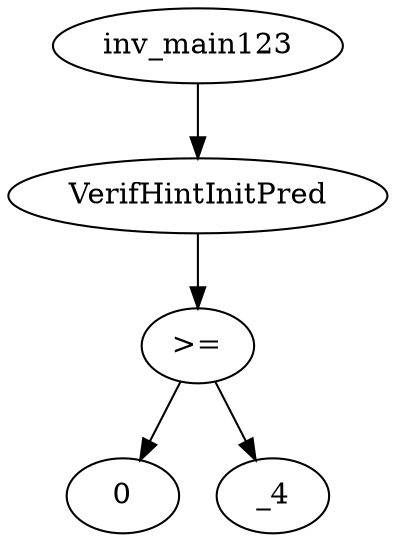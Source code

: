 digraph dag {
0 [label="inv_main123"];
1 [label="VerifHintInitPred"];
2 [label=">="];
3 [label="0"];
4 [label="_4"];
0->1
1->2
2->4
2 -> 3
}

